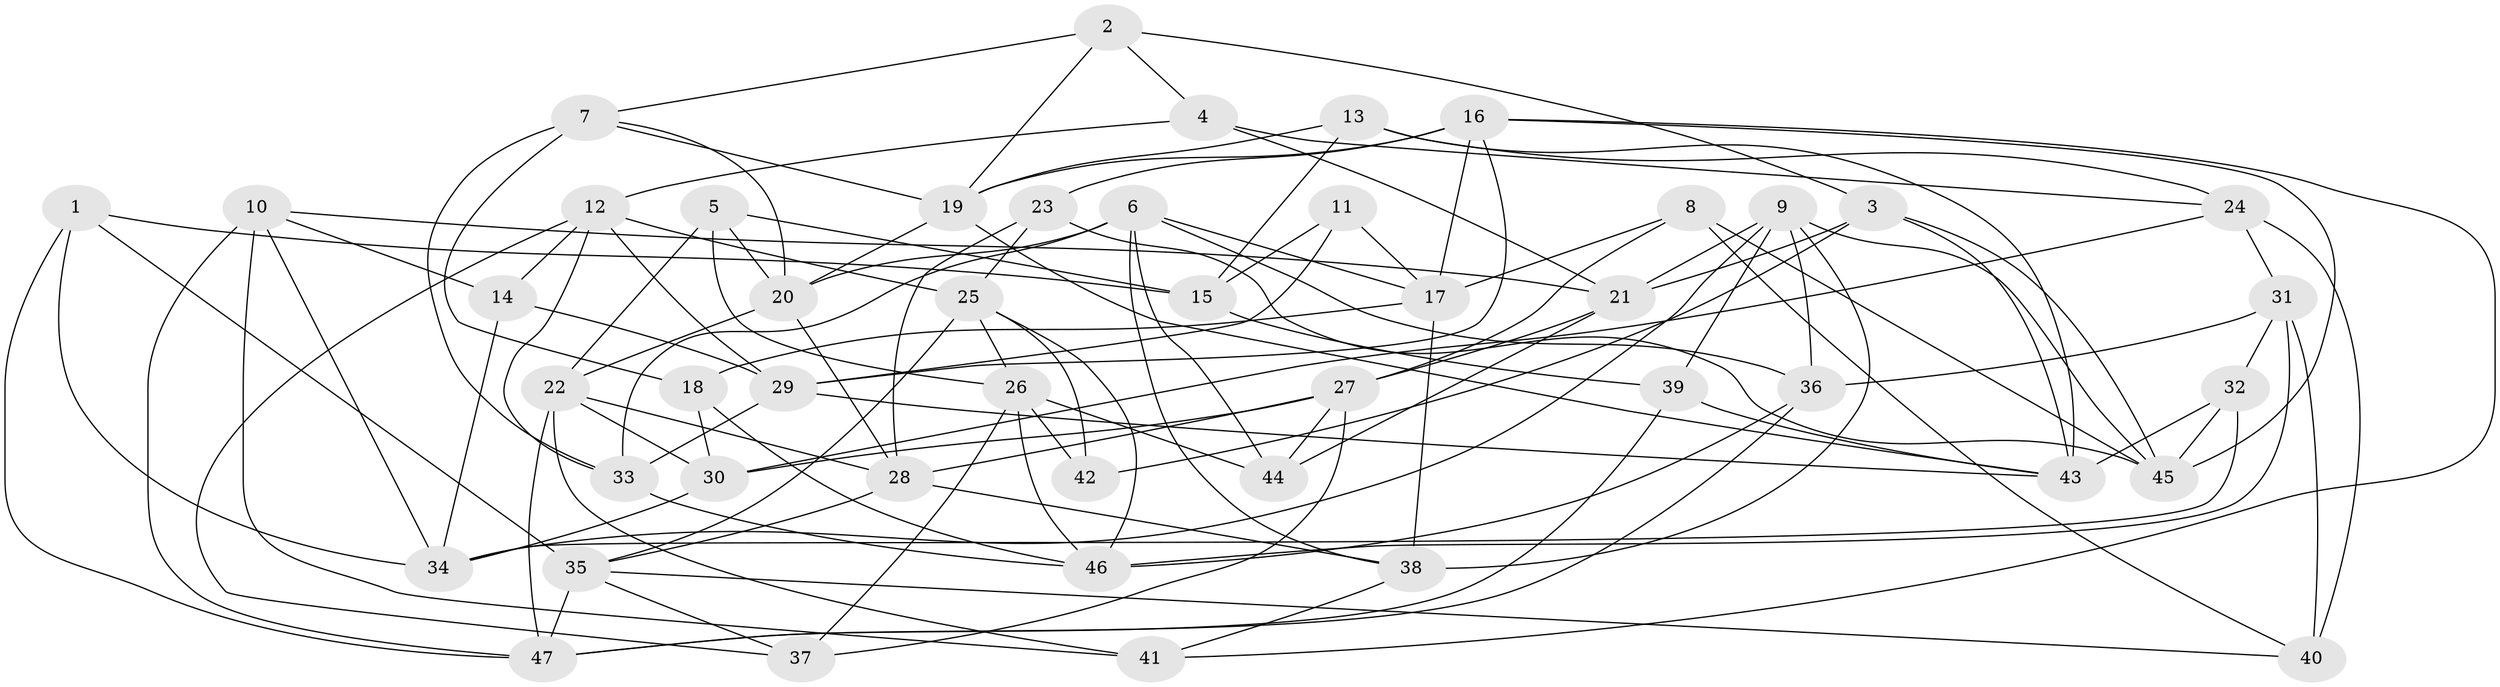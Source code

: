 // original degree distribution, {4: 1.0}
// Generated by graph-tools (version 1.1) at 2025/38/03/04/25 23:38:13]
// undirected, 47 vertices, 118 edges
graph export_dot {
  node [color=gray90,style=filled];
  1;
  2;
  3;
  4;
  5;
  6;
  7;
  8;
  9;
  10;
  11;
  12;
  13;
  14;
  15;
  16;
  17;
  18;
  19;
  20;
  21;
  22;
  23;
  24;
  25;
  26;
  27;
  28;
  29;
  30;
  31;
  32;
  33;
  34;
  35;
  36;
  37;
  38;
  39;
  40;
  41;
  42;
  43;
  44;
  45;
  46;
  47;
  1 -- 15 [weight=1.0];
  1 -- 34 [weight=1.0];
  1 -- 35 [weight=1.0];
  1 -- 47 [weight=1.0];
  2 -- 3 [weight=1.0];
  2 -- 4 [weight=1.0];
  2 -- 7 [weight=1.0];
  2 -- 19 [weight=1.0];
  3 -- 21 [weight=1.0];
  3 -- 42 [weight=2.0];
  3 -- 43 [weight=1.0];
  3 -- 45 [weight=1.0];
  4 -- 12 [weight=1.0];
  4 -- 21 [weight=1.0];
  4 -- 24 [weight=1.0];
  5 -- 15 [weight=1.0];
  5 -- 20 [weight=1.0];
  5 -- 22 [weight=1.0];
  5 -- 26 [weight=1.0];
  6 -- 17 [weight=1.0];
  6 -- 20 [weight=1.0];
  6 -- 33 [weight=1.0];
  6 -- 36 [weight=1.0];
  6 -- 38 [weight=1.0];
  6 -- 44 [weight=1.0];
  7 -- 18 [weight=1.0];
  7 -- 19 [weight=1.0];
  7 -- 20 [weight=1.0];
  7 -- 33 [weight=2.0];
  8 -- 17 [weight=1.0];
  8 -- 27 [weight=1.0];
  8 -- 40 [weight=1.0];
  8 -- 45 [weight=1.0];
  9 -- 21 [weight=1.0];
  9 -- 34 [weight=1.0];
  9 -- 36 [weight=1.0];
  9 -- 38 [weight=1.0];
  9 -- 39 [weight=1.0];
  9 -- 45 [weight=1.0];
  10 -- 14 [weight=1.0];
  10 -- 21 [weight=1.0];
  10 -- 34 [weight=1.0];
  10 -- 41 [weight=2.0];
  10 -- 47 [weight=1.0];
  11 -- 15 [weight=2.0];
  11 -- 17 [weight=1.0];
  11 -- 29 [weight=1.0];
  12 -- 14 [weight=1.0];
  12 -- 25 [weight=1.0];
  12 -- 29 [weight=1.0];
  12 -- 33 [weight=1.0];
  12 -- 37 [weight=1.0];
  13 -- 15 [weight=1.0];
  13 -- 19 [weight=1.0];
  13 -- 24 [weight=1.0];
  13 -- 43 [weight=1.0];
  14 -- 29 [weight=1.0];
  14 -- 34 [weight=1.0];
  15 -- 39 [weight=1.0];
  16 -- 17 [weight=1.0];
  16 -- 19 [weight=1.0];
  16 -- 23 [weight=1.0];
  16 -- 29 [weight=1.0];
  16 -- 41 [weight=1.0];
  16 -- 45 [weight=1.0];
  17 -- 18 [weight=1.0];
  17 -- 38 [weight=1.0];
  18 -- 30 [weight=1.0];
  18 -- 46 [weight=1.0];
  19 -- 20 [weight=1.0];
  19 -- 43 [weight=1.0];
  20 -- 22 [weight=1.0];
  20 -- 28 [weight=1.0];
  21 -- 27 [weight=1.0];
  21 -- 44 [weight=1.0];
  22 -- 28 [weight=1.0];
  22 -- 30 [weight=1.0];
  22 -- 41 [weight=1.0];
  22 -- 47 [weight=1.0];
  23 -- 25 [weight=1.0];
  23 -- 28 [weight=1.0];
  23 -- 45 [weight=1.0];
  24 -- 30 [weight=2.0];
  24 -- 31 [weight=1.0];
  24 -- 40 [weight=1.0];
  25 -- 26 [weight=1.0];
  25 -- 35 [weight=1.0];
  25 -- 42 [weight=1.0];
  25 -- 46 [weight=1.0];
  26 -- 37 [weight=1.0];
  26 -- 42 [weight=1.0];
  26 -- 44 [weight=1.0];
  26 -- 46 [weight=1.0];
  27 -- 28 [weight=1.0];
  27 -- 30 [weight=1.0];
  27 -- 37 [weight=1.0];
  27 -- 44 [weight=1.0];
  28 -- 35 [weight=1.0];
  28 -- 38 [weight=1.0];
  29 -- 33 [weight=1.0];
  29 -- 43 [weight=1.0];
  30 -- 34 [weight=1.0];
  31 -- 32 [weight=1.0];
  31 -- 36 [weight=2.0];
  31 -- 40 [weight=1.0];
  31 -- 46 [weight=1.0];
  32 -- 34 [weight=1.0];
  32 -- 43 [weight=1.0];
  32 -- 45 [weight=1.0];
  33 -- 46 [weight=1.0];
  35 -- 37 [weight=1.0];
  35 -- 40 [weight=1.0];
  35 -- 47 [weight=1.0];
  36 -- 46 [weight=1.0];
  36 -- 47 [weight=1.0];
  38 -- 41 [weight=2.0];
  39 -- 43 [weight=1.0];
  39 -- 47 [weight=1.0];
}
